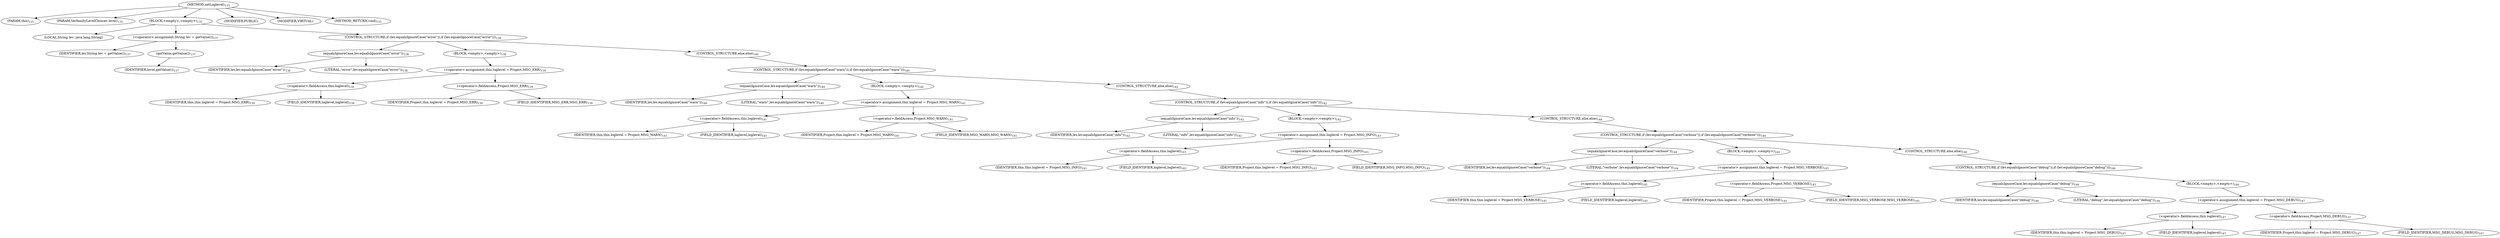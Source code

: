digraph "setLoglevel" {  
"99" [label = <(METHOD,setLoglevel)<SUB>135</SUB>> ]
"100" [label = <(PARAM,this)<SUB>135</SUB>> ]
"101" [label = <(PARAM,VerbosityLevelChoices level)<SUB>135</SUB>> ]
"102" [label = <(BLOCK,&lt;empty&gt;,&lt;empty&gt;)<SUB>135</SUB>> ]
"103" [label = <(LOCAL,String lev: java.lang.String)> ]
"104" [label = <(&lt;operator&gt;.assignment,String lev = getValue())<SUB>137</SUB>> ]
"105" [label = <(IDENTIFIER,lev,String lev = getValue())<SUB>137</SUB>> ]
"106" [label = <(getValue,getValue())<SUB>137</SUB>> ]
"107" [label = <(IDENTIFIER,level,getValue())<SUB>137</SUB>> ]
"108" [label = <(CONTROL_STRUCTURE,if (lev.equalsIgnoreCase(&quot;error&quot;)),if (lev.equalsIgnoreCase(&quot;error&quot;)))<SUB>138</SUB>> ]
"109" [label = <(equalsIgnoreCase,lev.equalsIgnoreCase(&quot;error&quot;))<SUB>138</SUB>> ]
"110" [label = <(IDENTIFIER,lev,lev.equalsIgnoreCase(&quot;error&quot;))<SUB>138</SUB>> ]
"111" [label = <(LITERAL,&quot;error&quot;,lev.equalsIgnoreCase(&quot;error&quot;))<SUB>138</SUB>> ]
"112" [label = <(BLOCK,&lt;empty&gt;,&lt;empty&gt;)<SUB>138</SUB>> ]
"113" [label = <(&lt;operator&gt;.assignment,this.loglevel = Project.MSG_ERR)<SUB>139</SUB>> ]
"114" [label = <(&lt;operator&gt;.fieldAccess,this.loglevel)<SUB>139</SUB>> ]
"115" [label = <(IDENTIFIER,this,this.loglevel = Project.MSG_ERR)<SUB>139</SUB>> ]
"116" [label = <(FIELD_IDENTIFIER,loglevel,loglevel)<SUB>139</SUB>> ]
"117" [label = <(&lt;operator&gt;.fieldAccess,Project.MSG_ERR)<SUB>139</SUB>> ]
"118" [label = <(IDENTIFIER,Project,this.loglevel = Project.MSG_ERR)<SUB>139</SUB>> ]
"119" [label = <(FIELD_IDENTIFIER,MSG_ERR,MSG_ERR)<SUB>139</SUB>> ]
"120" [label = <(CONTROL_STRUCTURE,else,else)<SUB>140</SUB>> ]
"121" [label = <(CONTROL_STRUCTURE,if (lev.equalsIgnoreCase(&quot;warn&quot;)),if (lev.equalsIgnoreCase(&quot;warn&quot;)))<SUB>140</SUB>> ]
"122" [label = <(equalsIgnoreCase,lev.equalsIgnoreCase(&quot;warn&quot;))<SUB>140</SUB>> ]
"123" [label = <(IDENTIFIER,lev,lev.equalsIgnoreCase(&quot;warn&quot;))<SUB>140</SUB>> ]
"124" [label = <(LITERAL,&quot;warn&quot;,lev.equalsIgnoreCase(&quot;warn&quot;))<SUB>140</SUB>> ]
"125" [label = <(BLOCK,&lt;empty&gt;,&lt;empty&gt;)<SUB>140</SUB>> ]
"126" [label = <(&lt;operator&gt;.assignment,this.loglevel = Project.MSG_WARN)<SUB>141</SUB>> ]
"127" [label = <(&lt;operator&gt;.fieldAccess,this.loglevel)<SUB>141</SUB>> ]
"128" [label = <(IDENTIFIER,this,this.loglevel = Project.MSG_WARN)<SUB>141</SUB>> ]
"129" [label = <(FIELD_IDENTIFIER,loglevel,loglevel)<SUB>141</SUB>> ]
"130" [label = <(&lt;operator&gt;.fieldAccess,Project.MSG_WARN)<SUB>141</SUB>> ]
"131" [label = <(IDENTIFIER,Project,this.loglevel = Project.MSG_WARN)<SUB>141</SUB>> ]
"132" [label = <(FIELD_IDENTIFIER,MSG_WARN,MSG_WARN)<SUB>141</SUB>> ]
"133" [label = <(CONTROL_STRUCTURE,else,else)<SUB>142</SUB>> ]
"134" [label = <(CONTROL_STRUCTURE,if (lev.equalsIgnoreCase(&quot;info&quot;)),if (lev.equalsIgnoreCase(&quot;info&quot;)))<SUB>142</SUB>> ]
"135" [label = <(equalsIgnoreCase,lev.equalsIgnoreCase(&quot;info&quot;))<SUB>142</SUB>> ]
"136" [label = <(IDENTIFIER,lev,lev.equalsIgnoreCase(&quot;info&quot;))<SUB>142</SUB>> ]
"137" [label = <(LITERAL,&quot;info&quot;,lev.equalsIgnoreCase(&quot;info&quot;))<SUB>142</SUB>> ]
"138" [label = <(BLOCK,&lt;empty&gt;,&lt;empty&gt;)<SUB>142</SUB>> ]
"139" [label = <(&lt;operator&gt;.assignment,this.loglevel = Project.MSG_INFO)<SUB>143</SUB>> ]
"140" [label = <(&lt;operator&gt;.fieldAccess,this.loglevel)<SUB>143</SUB>> ]
"141" [label = <(IDENTIFIER,this,this.loglevel = Project.MSG_INFO)<SUB>143</SUB>> ]
"142" [label = <(FIELD_IDENTIFIER,loglevel,loglevel)<SUB>143</SUB>> ]
"143" [label = <(&lt;operator&gt;.fieldAccess,Project.MSG_INFO)<SUB>143</SUB>> ]
"144" [label = <(IDENTIFIER,Project,this.loglevel = Project.MSG_INFO)<SUB>143</SUB>> ]
"145" [label = <(FIELD_IDENTIFIER,MSG_INFO,MSG_INFO)<SUB>143</SUB>> ]
"146" [label = <(CONTROL_STRUCTURE,else,else)<SUB>144</SUB>> ]
"147" [label = <(CONTROL_STRUCTURE,if (lev.equalsIgnoreCase(&quot;verbose&quot;)),if (lev.equalsIgnoreCase(&quot;verbose&quot;)))<SUB>144</SUB>> ]
"148" [label = <(equalsIgnoreCase,lev.equalsIgnoreCase(&quot;verbose&quot;))<SUB>144</SUB>> ]
"149" [label = <(IDENTIFIER,lev,lev.equalsIgnoreCase(&quot;verbose&quot;))<SUB>144</SUB>> ]
"150" [label = <(LITERAL,&quot;verbose&quot;,lev.equalsIgnoreCase(&quot;verbose&quot;))<SUB>144</SUB>> ]
"151" [label = <(BLOCK,&lt;empty&gt;,&lt;empty&gt;)<SUB>144</SUB>> ]
"152" [label = <(&lt;operator&gt;.assignment,this.loglevel = Project.MSG_VERBOSE)<SUB>145</SUB>> ]
"153" [label = <(&lt;operator&gt;.fieldAccess,this.loglevel)<SUB>145</SUB>> ]
"154" [label = <(IDENTIFIER,this,this.loglevel = Project.MSG_VERBOSE)<SUB>145</SUB>> ]
"155" [label = <(FIELD_IDENTIFIER,loglevel,loglevel)<SUB>145</SUB>> ]
"156" [label = <(&lt;operator&gt;.fieldAccess,Project.MSG_VERBOSE)<SUB>145</SUB>> ]
"157" [label = <(IDENTIFIER,Project,this.loglevel = Project.MSG_VERBOSE)<SUB>145</SUB>> ]
"158" [label = <(FIELD_IDENTIFIER,MSG_VERBOSE,MSG_VERBOSE)<SUB>145</SUB>> ]
"159" [label = <(CONTROL_STRUCTURE,else,else)<SUB>146</SUB>> ]
"160" [label = <(CONTROL_STRUCTURE,if (lev.equalsIgnoreCase(&quot;debug&quot;)),if (lev.equalsIgnoreCase(&quot;debug&quot;)))<SUB>146</SUB>> ]
"161" [label = <(equalsIgnoreCase,lev.equalsIgnoreCase(&quot;debug&quot;))<SUB>146</SUB>> ]
"162" [label = <(IDENTIFIER,lev,lev.equalsIgnoreCase(&quot;debug&quot;))<SUB>146</SUB>> ]
"163" [label = <(LITERAL,&quot;debug&quot;,lev.equalsIgnoreCase(&quot;debug&quot;))<SUB>146</SUB>> ]
"164" [label = <(BLOCK,&lt;empty&gt;,&lt;empty&gt;)<SUB>146</SUB>> ]
"165" [label = <(&lt;operator&gt;.assignment,this.loglevel = Project.MSG_DEBUG)<SUB>147</SUB>> ]
"166" [label = <(&lt;operator&gt;.fieldAccess,this.loglevel)<SUB>147</SUB>> ]
"167" [label = <(IDENTIFIER,this,this.loglevel = Project.MSG_DEBUG)<SUB>147</SUB>> ]
"168" [label = <(FIELD_IDENTIFIER,loglevel,loglevel)<SUB>147</SUB>> ]
"169" [label = <(&lt;operator&gt;.fieldAccess,Project.MSG_DEBUG)<SUB>147</SUB>> ]
"170" [label = <(IDENTIFIER,Project,this.loglevel = Project.MSG_DEBUG)<SUB>147</SUB>> ]
"171" [label = <(FIELD_IDENTIFIER,MSG_DEBUG,MSG_DEBUG)<SUB>147</SUB>> ]
"172" [label = <(MODIFIER,PUBLIC)> ]
"173" [label = <(MODIFIER,VIRTUAL)> ]
"174" [label = <(METHOD_RETURN,void)<SUB>135</SUB>> ]
  "99" -> "100" 
  "99" -> "101" 
  "99" -> "102" 
  "99" -> "172" 
  "99" -> "173" 
  "99" -> "174" 
  "102" -> "103" 
  "102" -> "104" 
  "102" -> "108" 
  "104" -> "105" 
  "104" -> "106" 
  "106" -> "107" 
  "108" -> "109" 
  "108" -> "112" 
  "108" -> "120" 
  "109" -> "110" 
  "109" -> "111" 
  "112" -> "113" 
  "113" -> "114" 
  "113" -> "117" 
  "114" -> "115" 
  "114" -> "116" 
  "117" -> "118" 
  "117" -> "119" 
  "120" -> "121" 
  "121" -> "122" 
  "121" -> "125" 
  "121" -> "133" 
  "122" -> "123" 
  "122" -> "124" 
  "125" -> "126" 
  "126" -> "127" 
  "126" -> "130" 
  "127" -> "128" 
  "127" -> "129" 
  "130" -> "131" 
  "130" -> "132" 
  "133" -> "134" 
  "134" -> "135" 
  "134" -> "138" 
  "134" -> "146" 
  "135" -> "136" 
  "135" -> "137" 
  "138" -> "139" 
  "139" -> "140" 
  "139" -> "143" 
  "140" -> "141" 
  "140" -> "142" 
  "143" -> "144" 
  "143" -> "145" 
  "146" -> "147" 
  "147" -> "148" 
  "147" -> "151" 
  "147" -> "159" 
  "148" -> "149" 
  "148" -> "150" 
  "151" -> "152" 
  "152" -> "153" 
  "152" -> "156" 
  "153" -> "154" 
  "153" -> "155" 
  "156" -> "157" 
  "156" -> "158" 
  "159" -> "160" 
  "160" -> "161" 
  "160" -> "164" 
  "161" -> "162" 
  "161" -> "163" 
  "164" -> "165" 
  "165" -> "166" 
  "165" -> "169" 
  "166" -> "167" 
  "166" -> "168" 
  "169" -> "170" 
  "169" -> "171" 
}
